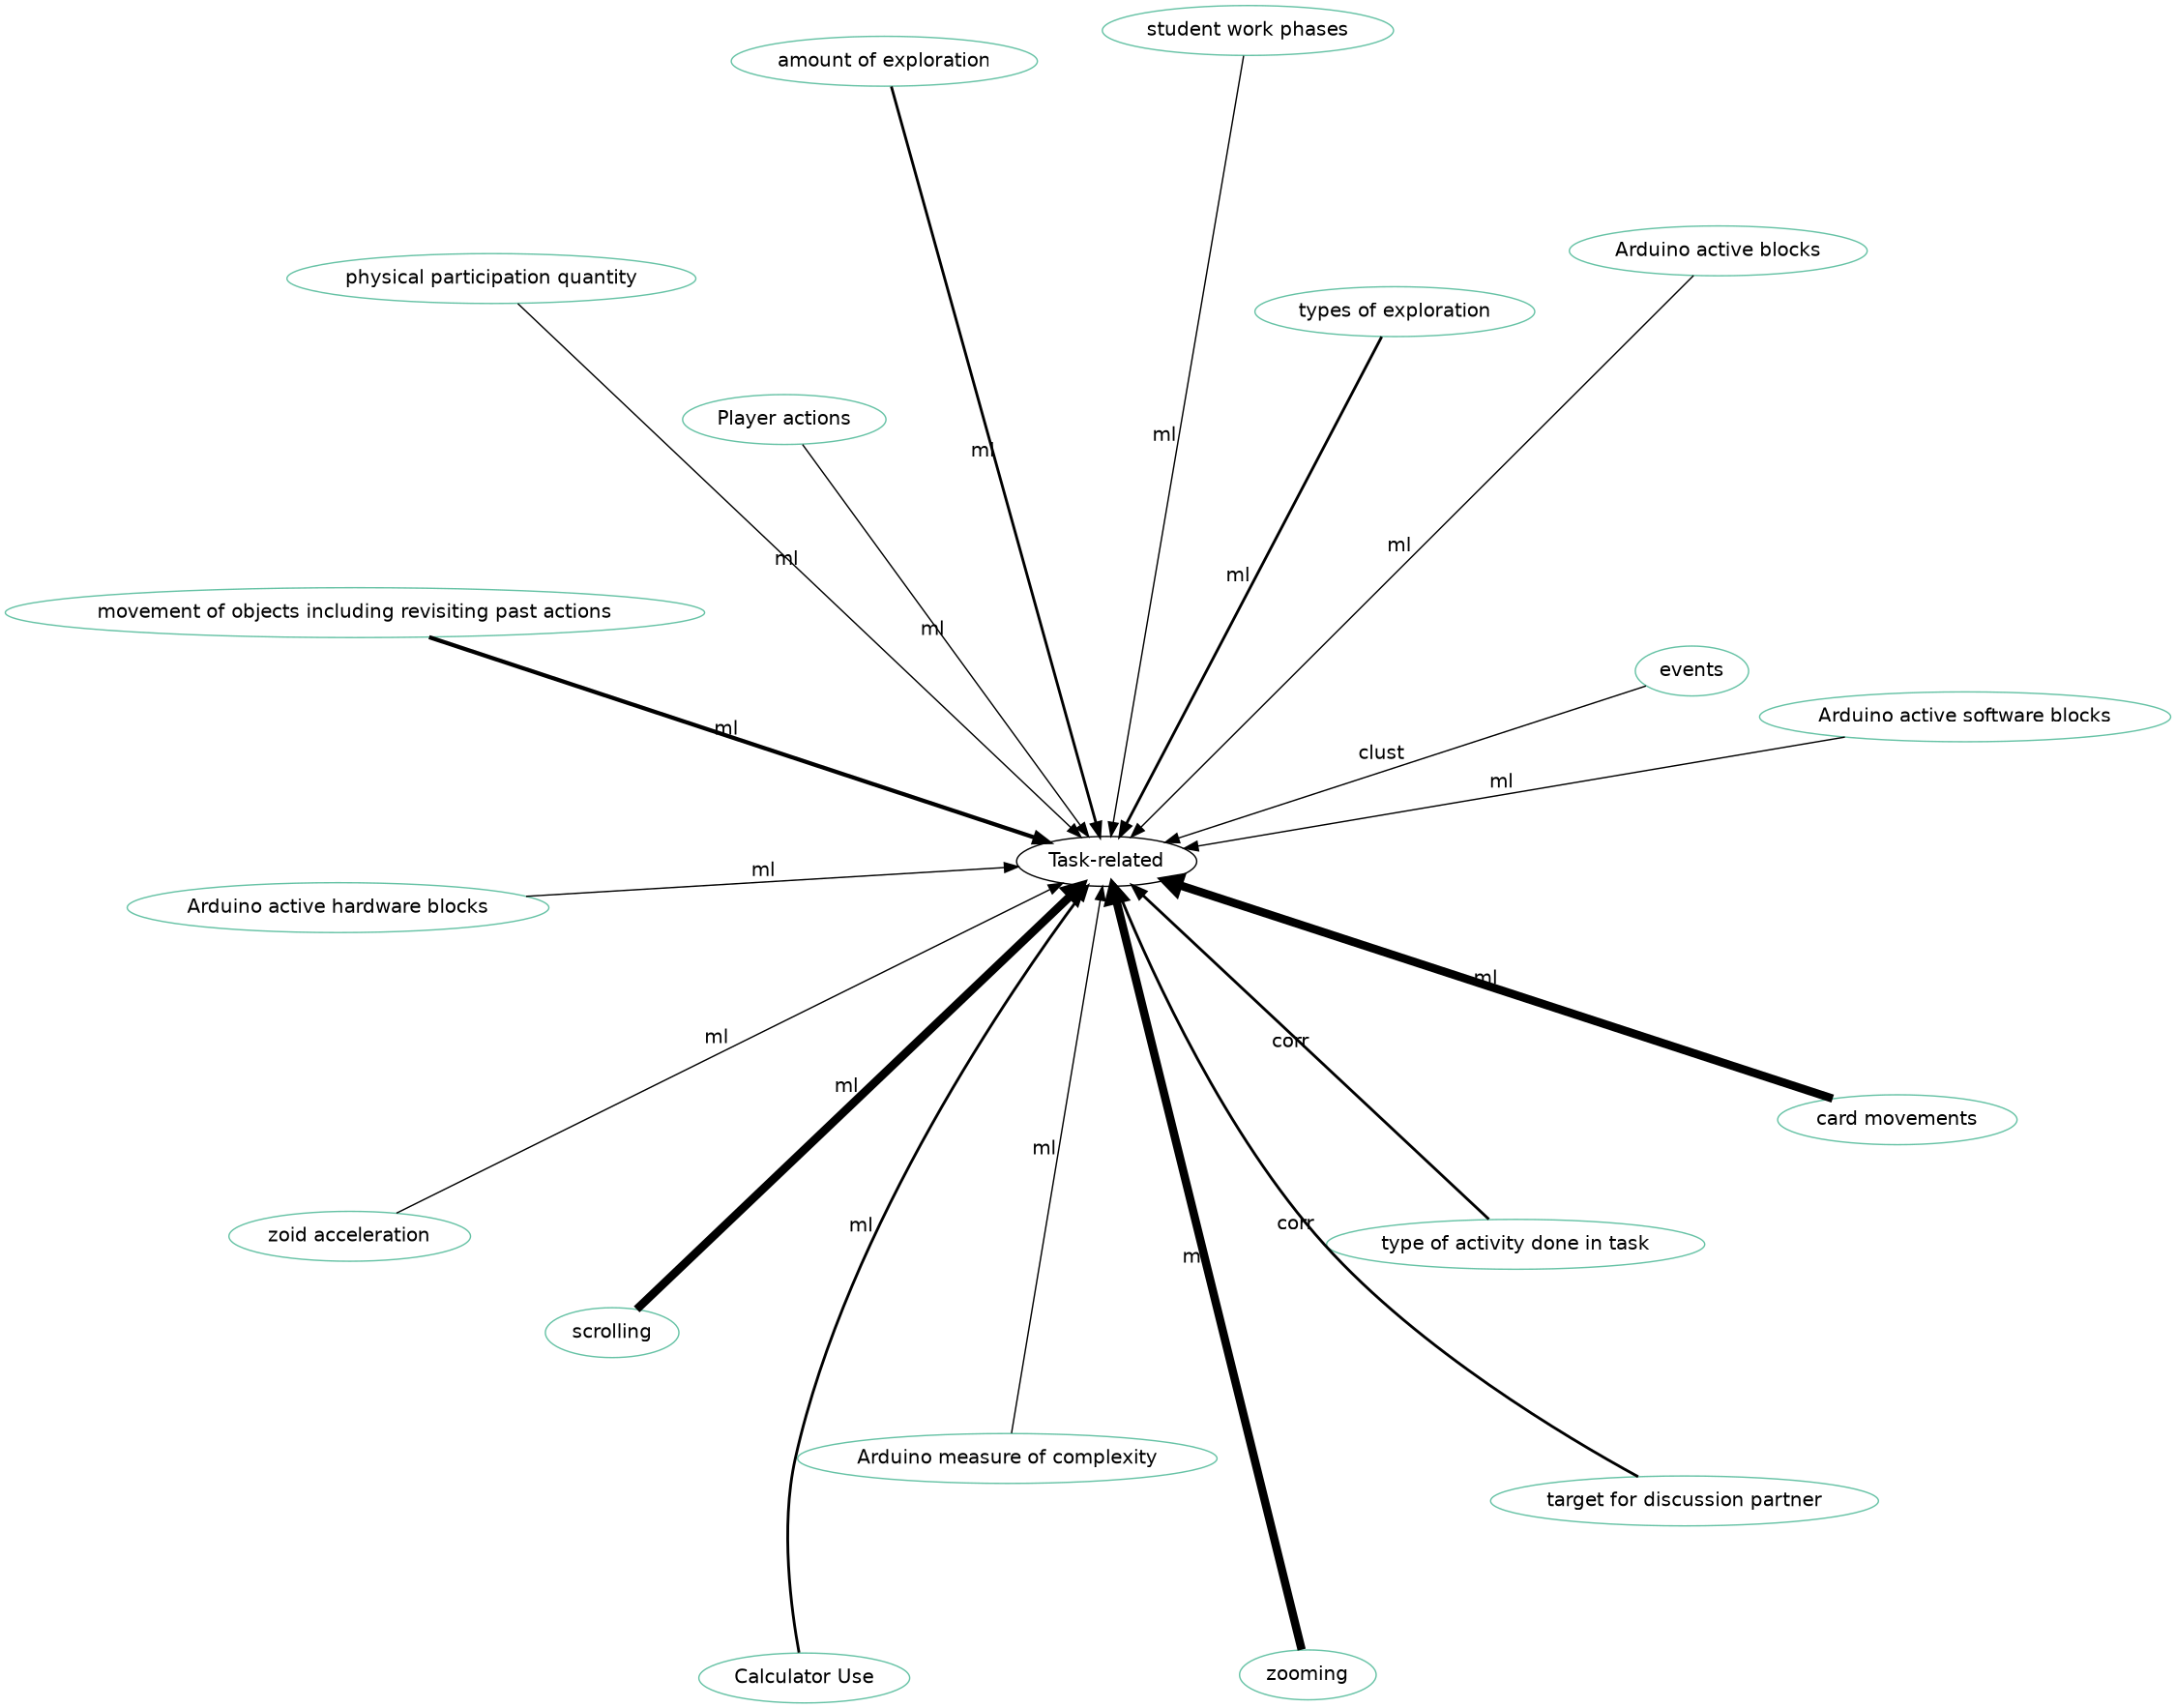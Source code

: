 digraph world {
        size="15,15";
        layout=neato
        graph [fontname = "helvetica"];
        node [fontname = "helvetica", colorscheme=set28];
        edge [fontname = "helvetica", colorscheme=set28];

	"Task-related" [href="index.svg"];
	"events" [href="https://scholar.google.com/scholar?hl=en&q=An%20Interactive%20Table%20for%20Supporting%20Participation%20Balance%20in%20Face-to-Face%20Collaborative%20Learning", color="1"];
	"Calculator Use" [href="https://scholar.google.com/scholar?hl=en&q=An%20Interactive%20Table%20for%20Supporting%20Participation%20Balance%20in%20Face-to-Face%20Collaborative%20Learning", color="1"];
	"Calculator Use" [href="https://scholar.google.com/scholar?hl=en&q=An%20Interactive%20Table%20for%20Supporting%20Participation%20Balance%20in%20Face-to-Face%20Collaborative%20Learning", color="1"];
	"amount of exploration" [href="https://scholar.google.com/scholar?hl=en&q=An%20Interactive%20Table%20for%20Supporting%20Participation%20Balance%20in%20Face-to-Face%20Collaborative%20Learning", color="1"];
	"types of exploration" [href="https://scholar.google.com/scholar?hl=en&q=An%20Interactive%20Table%20for%20Supporting%20Participation%20Balance%20in%20Face-to-Face%20Collaborative%20Learning", color="1"];
	"amount of exploration" [href="https://scholar.google.com/scholar?hl=en&q=An%20Interactive%20Table%20for%20Supporting%20Participation%20Balance%20in%20Face-to-Face%20Collaborative%20Learning", color="1"];
	"types of exploration" [href="https://scholar.google.com/scholar?hl=en&q=An%20Interactive%20Table%20for%20Supporting%20Participation%20Balance%20in%20Face-to-Face%20Collaborative%20Learning", color="1"];
	"Player actions" [href="https://scholar.google.com/scholar?hl=en&q=An%20Interactive%20Table%20for%20Supporting%20Participation%20Balance%20in%20Face-to-Face%20Collaborative%20Learning", color="1"];
	"zoid acceleration" [href="https://scholar.google.com/scholar?hl=en&q=An%20Interactive%20Table%20for%20Supporting%20Participation%20Balance%20in%20Face-to-Face%20Collaborative%20Learning", color="1"];
	"card movements" [href="https://scholar.google.com/scholar?hl=en&q=An%20Interactive%20Table%20for%20Supporting%20Participation%20Balance%20in%20Face-to-Face%20Collaborative%20Learning", color="1"];
	"scrolling" [href="https://scholar.google.com/scholar?hl=en&q=An%20Interactive%20Table%20for%20Supporting%20Participation%20Balance%20in%20Face-to-Face%20Collaborative%20Learning", color="1"];
	"zooming" [href="https://scholar.google.com/scholar?hl=en&q=An%20Interactive%20Table%20for%20Supporting%20Participation%20Balance%20in%20Face-to-Face%20Collaborative%20Learning", color="1"];
	"card movements" [href="https://scholar.google.com/scholar?hl=en&q=An%20Interactive%20Table%20for%20Supporting%20Participation%20Balance%20in%20Face-to-Face%20Collaborative%20Learning", color="1"];
	"scrolling" [href="https://scholar.google.com/scholar?hl=en&q=An%20Interactive%20Table%20for%20Supporting%20Participation%20Balance%20in%20Face-to-Face%20Collaborative%20Learning", color="1"];
	"zooming" [href="https://scholar.google.com/scholar?hl=en&q=An%20Interactive%20Table%20for%20Supporting%20Participation%20Balance%20in%20Face-to-Face%20Collaborative%20Learning", color="1"];
	"Arduino measure of complexity" [href="https://scholar.google.com/scholar?hl=en&q=An%20Interactive%20Table%20for%20Supporting%20Participation%20Balance%20in%20Face-to-Face%20Collaborative%20Learning", color="1"];
	"Arduino active hardware blocks" [href="https://scholar.google.com/scholar?hl=en&q=An%20Interactive%20Table%20for%20Supporting%20Participation%20Balance%20in%20Face-to-Face%20Collaborative%20Learning", color="1"];
	"Arduino active software blocks" [href="https://scholar.google.com/scholar?hl=en&q=An%20Interactive%20Table%20for%20Supporting%20Participation%20Balance%20in%20Face-to-Face%20Collaborative%20Learning", color="1"];
	"Arduino active blocks" [href="https://scholar.google.com/scholar?hl=en&q=An%20Interactive%20Table%20for%20Supporting%20Participation%20Balance%20in%20Face-to-Face%20Collaborative%20Learning", color="1"];
	"student work phases" [href="https://scholar.google.com/scholar?hl=en&q=An%20Interactive%20Table%20for%20Supporting%20Participation%20Balance%20in%20Face-to-Face%20Collaborative%20Learning", color="1"];
	"type of activity done in task" [href="https://scholar.google.com/scholar?hl=en&q=An%20Interactive%20Table%20for%20Supporting%20Participation%20Balance%20in%20Face-to-Face%20Collaborative%20Learning", color="1"];
	"target for discussion partner" [href="https://scholar.google.com/scholar?hl=en&q=An%20Interactive%20Table%20for%20Supporting%20Participation%20Balance%20in%20Face-to-Face%20Collaborative%20Learning", color="1"];
	"type of activity done in task" [href="https://scholar.google.com/scholar?hl=en&q=An%20Interactive%20Table%20for%20Supporting%20Participation%20Balance%20in%20Face-to-Face%20Collaborative%20Learning", color="1"];
	"target for discussion partner" [href="https://scholar.google.com/scholar?hl=en&q=An%20Interactive%20Table%20for%20Supporting%20Participation%20Balance%20in%20Face-to-Face%20Collaborative%20Learning", color="1"];
	"physical participation quantity" [href="https://scholar.google.com/scholar?hl=en&q=An%20Interactive%20Table%20for%20Supporting%20Participation%20Balance%20in%20Face-to-Face%20Collaborative%20Learning", color="1"];
	"movement of objects including revisiting past actions" [href="https://scholar.google.com/scholar?hl=en&q=An%20Interactive%20Table%20for%20Supporting%20Participation%20Balance%20in%20Face-to-Face%20Collaborative%20Learning", color="1"];
	"card movements" [href="https://scholar.google.com/scholar?hl=en&q=An%20Interactive%20Table%20for%20Supporting%20Participation%20Balance%20in%20Face-to-Face%20Collaborative%20Learning", color="1"];
	"card movements" [href="https://scholar.google.com/scholar?hl=en&q=An%20Interactive%20Table%20for%20Supporting%20Participation%20Balance%20in%20Face-to-Face%20Collaborative%20Learning", color="1"];
	"scrolling" [href="https://scholar.google.com/scholar?hl=en&q=An%20Interactive%20Table%20for%20Supporting%20Participation%20Balance%20in%20Face-to-Face%20Collaborative%20Learning", color="1"];
	"scrolling" [href="https://scholar.google.com/scholar?hl=en&q=An%20Interactive%20Table%20for%20Supporting%20Participation%20Balance%20in%20Face-to-Face%20Collaborative%20Learning", color="1"];
	"zooming" [href="https://scholar.google.com/scholar?hl=en&q=An%20Interactive%20Table%20for%20Supporting%20Participation%20Balance%20in%20Face-to-Face%20Collaborative%20Learning", color="1"];
	"zooming" [href="https://scholar.google.com/scholar?hl=en&q=An%20Interactive%20Table%20for%20Supporting%20Participation%20Balance%20in%20Face-to-Face%20Collaborative%20Learning", color="1"];
	"card movements" [href="https://scholar.google.com/scholar?hl=en&q=An%20Interactive%20Table%20for%20Supporting%20Participation%20Balance%20in%20Face-to-Face%20Collaborative%20Learning", color="1"];
	"card movements" [href="https://scholar.google.com/scholar?hl=en&q=An%20Interactive%20Table%20for%20Supporting%20Participation%20Balance%20in%20Face-to-Face%20Collaborative%20Learning", color="1"];
	"scrolling" [href="https://scholar.google.com/scholar?hl=en&q=An%20Interactive%20Table%20for%20Supporting%20Participation%20Balance%20in%20Face-to-Face%20Collaborative%20Learning", color="1"];
	"scrolling" [href="https://scholar.google.com/scholar?hl=en&q=An%20Interactive%20Table%20for%20Supporting%20Participation%20Balance%20in%20Face-to-Face%20Collaborative%20Learning", color="1"];
	"zooming" [href="https://scholar.google.com/scholar?hl=en&q=An%20Interactive%20Table%20for%20Supporting%20Participation%20Balance%20in%20Face-to-Face%20Collaborative%20Learning", color="1"];
	"zooming" [href="https://scholar.google.com/scholar?hl=en&q=An%20Interactive%20Table%20for%20Supporting%20Participation%20Balance%20in%20Face-to-Face%20Collaborative%20Learning", color="1"];
	"movement of objects including revisiting past actions" [href="https://scholar.google.com/scholar?hl=en&q=An%20Interactive%20Table%20for%20Supporting%20Participation%20Balance%20in%20Face-to-Face%20Collaborative%20Learning", color="1"];
	"movement of objects including revisiting past actions" [href="https://scholar.google.com/scholar?hl=en&q=An%20Interactive%20Table%20for%20Supporting%20Participation%20Balance%20in%20Face-to-Face%20Collaborative%20Learning", color="1"];
	"events" -> "Task-related" [label="clust", labeltooltip=1, style="solid", penwidth=1];
	"Calculator Use" -> "Task-related" [label="ml", labeltooltip=2, style="solid", penwidth=2];
	"amount of exploration" -> "Task-related" [label="ml", labeltooltip=2, style="solid", penwidth=2];
	"types of exploration" -> "Task-related" [label="ml", labeltooltip=2, style="solid", penwidth=2];
	"Player actions" -> "Task-related" [label="ml", labeltooltip=1, style="solid", penwidth=1];
	"zoid acceleration" -> "Task-related" [label="ml", labeltooltip=1, style="solid", penwidth=1];
	"card movements" -> "Task-related" [label="ml", labeltooltip=6, style="solid", penwidth=6];
	"scrolling" -> "Task-related" [label="ml", labeltooltip=6, style="solid", penwidth=6];
	"zooming" -> "Task-related" [label="ml", labeltooltip=6, style="solid", penwidth=6];
	"Arduino measure of complexity" -> "Task-related" [label="ml", labeltooltip=1, style="solid", penwidth=1];
	"Arduino active hardware blocks" -> "Task-related" [label="ml", labeltooltip=1, style="solid", penwidth=1];
	"Arduino active software blocks" -> "Task-related" [label="ml", labeltooltip=1, style="solid", penwidth=1];
	"Arduino active blocks" -> "Task-related" [label="ml", labeltooltip=1, style="solid", penwidth=1];
	"student work phases" -> "Task-related" [label="ml", labeltooltip=1, style="solid", penwidth=1];
	"type of activity done in task" -> "Task-related" [label="corr", labeltooltip=2, style="solid", penwidth=2];
	"target for discussion partner" -> "Task-related" [label="corr", labeltooltip=2, style="solid", penwidth=2];
	"physical participation quantity" -> "Task-related" [label="ml", labeltooltip=1, style="solid", penwidth=1];
	"movement of objects including revisiting past actions" -> "Task-related" [label="ml", labeltooltip=3, style="solid", penwidth=3];

 overlap=false 
 splines = true; 


}